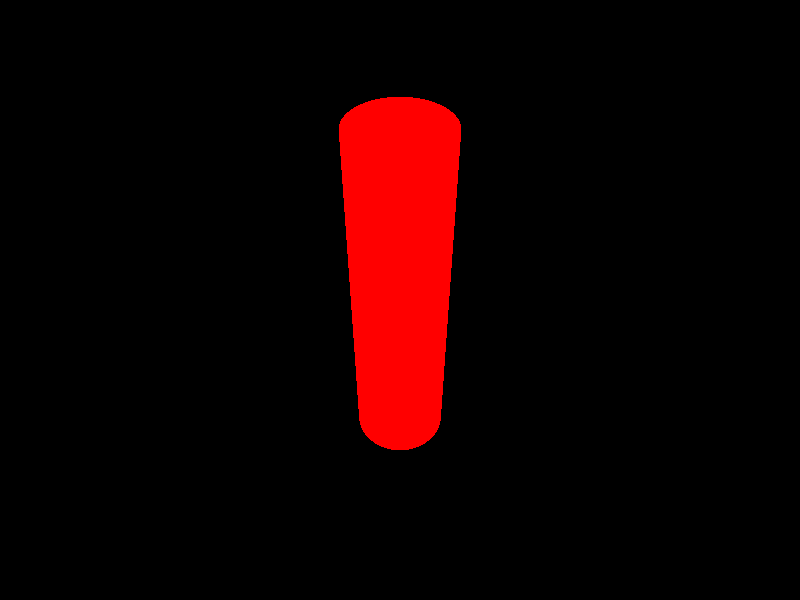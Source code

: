 #include"colors.inc"
#include"shapes.inc"

camera{
  location<0,5,5>
  look_at<0,0,0>
  angle 60
}

light_source{ <0,10,0> color White}
light_source{ <0,15,15> color White}

object{
  Disk_Y
  scale<0.5,2,0.5>
  pigment{ color Red }
}